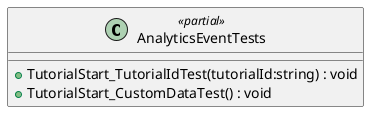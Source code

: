 @startuml
class AnalyticsEventTests <<partial>> {
    + TutorialStart_TutorialIdTest(tutorialId:string) : void
    + TutorialStart_CustomDataTest() : void
}
@enduml
